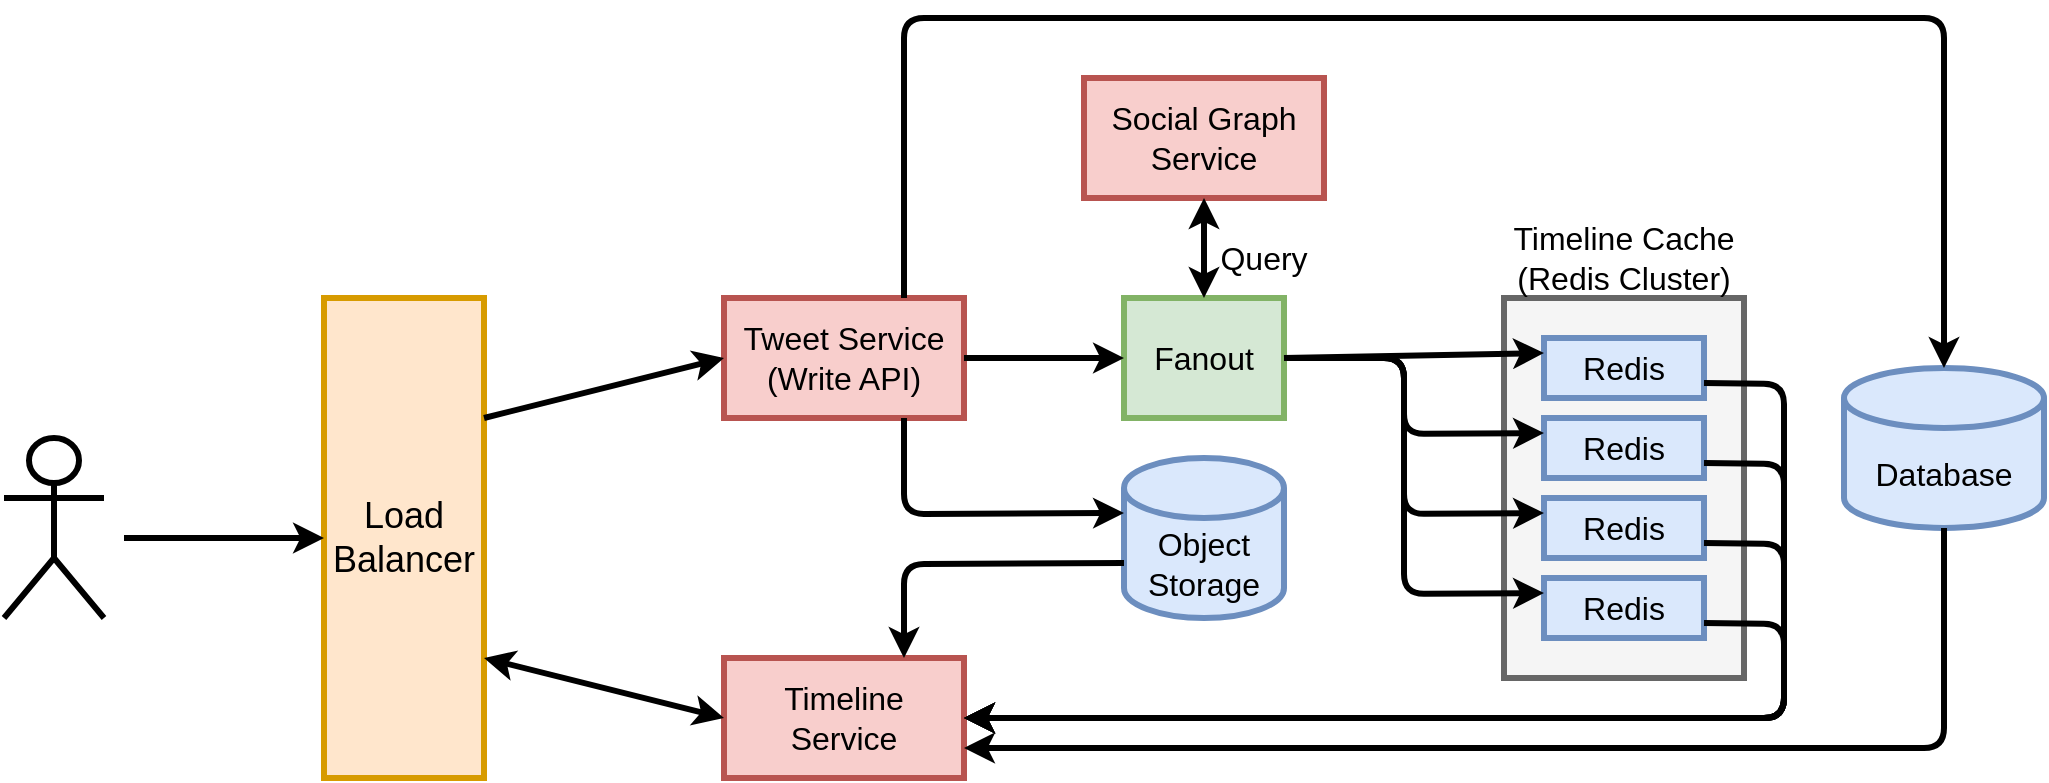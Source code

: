 <mxfile version="14.6.13" type="device"><diagram id="2qbqxRH9sDEraWD0_Xim" name="Page-1"><mxGraphModel dx="1554" dy="766" grid="1" gridSize="10" guides="1" tooltips="1" connect="1" arrows="1" fold="1" page="1" pageScale="1" pageWidth="1200" pageHeight="3020" math="0" shadow="0"><root><mxCell id="0"/><mxCell id="1" parent="0"/><mxCell id="Zk09Lwl9FKljF0cO2l1k-9" value="" style="rounded=0;whiteSpace=wrap;html=1;fontSize=16;strokeWidth=3;fillColor=#f5f5f5;strokeColor=#666666;fontColor=#333333;" vertex="1" parent="1"><mxGeometry x="870" y="200" width="120" height="190" as="geometry"/></mxCell><mxCell id="Zk09Lwl9FKljF0cO2l1k-7" value="Redis" style="rounded=0;whiteSpace=wrap;html=1;fontSize=16;strokeWidth=3;fillColor=#dae8fc;strokeColor=#6c8ebf;" vertex="1" parent="1"><mxGeometry x="890" y="300" width="80" height="30" as="geometry"/></mxCell><mxCell id="Zk09Lwl9FKljF0cO2l1k-6" value="Redis" style="rounded=0;whiteSpace=wrap;html=1;fontSize=16;strokeWidth=3;fillColor=#dae8fc;strokeColor=#6c8ebf;" vertex="1" parent="1"><mxGeometry x="890" y="260" width="80" height="30" as="geometry"/></mxCell><mxCell id="Zk09Lwl9FKljF0cO2l1k-1" value="&lt;font style=&quot;font-size: 18px&quot;&gt;Load&lt;br&gt;Balancer&lt;/font&gt;" style="rounded=0;whiteSpace=wrap;html=1;strokeWidth=3;fillColor=#ffe6cc;strokeColor=#d79b00;" vertex="1" parent="1"><mxGeometry x="280" y="200" width="80" height="240" as="geometry"/></mxCell><mxCell id="Zk09Lwl9FKljF0cO2l1k-2" value="Tweet Service&lt;br style=&quot;font-size: 16px;&quot;&gt;(Write API)" style="rounded=0;whiteSpace=wrap;html=1;strokeWidth=3;fillColor=#f8cecc;strokeColor=#b85450;fontSize=16;" vertex="1" parent="1"><mxGeometry x="480" y="200" width="120" height="60" as="geometry"/></mxCell><mxCell id="Zk09Lwl9FKljF0cO2l1k-3" value="Timeline&lt;br&gt;Service" style="rounded=0;whiteSpace=wrap;html=1;strokeWidth=3;fillColor=#f8cecc;strokeColor=#b85450;fontSize=16;" vertex="1" parent="1"><mxGeometry x="480" y="380" width="120" height="60" as="geometry"/></mxCell><mxCell id="Zk09Lwl9FKljF0cO2l1k-4" value="Fanout" style="rounded=0;whiteSpace=wrap;html=1;fontSize=16;strokeWidth=3;fillColor=#d5e8d4;strokeColor=#82b366;" vertex="1" parent="1"><mxGeometry x="680" y="200" width="80" height="60" as="geometry"/></mxCell><mxCell id="Zk09Lwl9FKljF0cO2l1k-5" value="Redis" style="rounded=0;whiteSpace=wrap;html=1;fontSize=16;strokeWidth=3;fillColor=#dae8fc;strokeColor=#6c8ebf;" vertex="1" parent="1"><mxGeometry x="890" y="220" width="80" height="30" as="geometry"/></mxCell><mxCell id="Zk09Lwl9FKljF0cO2l1k-8" value="Redis" style="rounded=0;whiteSpace=wrap;html=1;fontSize=16;strokeWidth=3;fillColor=#dae8fc;strokeColor=#6c8ebf;" vertex="1" parent="1"><mxGeometry x="890" y="340" width="80" height="30" as="geometry"/></mxCell><mxCell id="Zk09Lwl9FKljF0cO2l1k-10" value="Timeline Cache&lt;br&gt;(Redis Cluster)" style="text;html=1;strokeColor=none;fillColor=none;align=center;verticalAlign=middle;whiteSpace=wrap;rounded=0;fontSize=16;" vertex="1" parent="1"><mxGeometry x="870" y="160" width="120" height="40" as="geometry"/></mxCell><mxCell id="Zk09Lwl9FKljF0cO2l1k-11" value="" style="endArrow=classic;html=1;fontSize=16;strokeWidth=3;exitX=1;exitY=0.25;exitDx=0;exitDy=0;entryX=0;entryY=0.5;entryDx=0;entryDy=0;" edge="1" parent="1" source="Zk09Lwl9FKljF0cO2l1k-1" target="Zk09Lwl9FKljF0cO2l1k-2"><mxGeometry width="50" height="50" relative="1" as="geometry"><mxPoint x="570" y="390" as="sourcePoint"/><mxPoint x="620" y="340" as="targetPoint"/></mxGeometry></mxCell><mxCell id="Zk09Lwl9FKljF0cO2l1k-12" value="" style="endArrow=classic;html=1;fontSize=16;strokeWidth=3;exitX=1;exitY=0.75;exitDx=0;exitDy=0;entryX=0;entryY=0.5;entryDx=0;entryDy=0;startArrow=classic;startFill=1;" edge="1" parent="1" source="Zk09Lwl9FKljF0cO2l1k-1" target="Zk09Lwl9FKljF0cO2l1k-3"><mxGeometry width="50" height="50" relative="1" as="geometry"><mxPoint x="570" y="390" as="sourcePoint"/><mxPoint x="620" y="340" as="targetPoint"/></mxGeometry></mxCell><mxCell id="Zk09Lwl9FKljF0cO2l1k-13" value="" style="endArrow=classic;html=1;fontSize=16;strokeWidth=3;exitX=1;exitY=0.5;exitDx=0;exitDy=0;entryX=0;entryY=0.5;entryDx=0;entryDy=0;" edge="1" parent="1" source="Zk09Lwl9FKljF0cO2l1k-2" target="Zk09Lwl9FKljF0cO2l1k-4"><mxGeometry width="50" height="50" relative="1" as="geometry"><mxPoint x="570" y="390" as="sourcePoint"/><mxPoint x="620" y="340" as="targetPoint"/></mxGeometry></mxCell><mxCell id="Zk09Lwl9FKljF0cO2l1k-14" value="Social Graph&lt;br&gt;Service" style="rounded=0;whiteSpace=wrap;html=1;strokeWidth=3;fillColor=#f8cecc;strokeColor=#b85450;fontSize=16;" vertex="1" parent="1"><mxGeometry x="660" y="90" width="120" height="60" as="geometry"/></mxCell><mxCell id="Zk09Lwl9FKljF0cO2l1k-15" value="" style="endArrow=classic;startArrow=classic;html=1;fontSize=16;strokeWidth=3;entryX=0.5;entryY=1;entryDx=0;entryDy=0;exitX=0.5;exitY=0;exitDx=0;exitDy=0;" edge="1" parent="1" source="Zk09Lwl9FKljF0cO2l1k-4" target="Zk09Lwl9FKljF0cO2l1k-14"><mxGeometry width="50" height="50" relative="1" as="geometry"><mxPoint x="570" y="390" as="sourcePoint"/><mxPoint x="620" y="340" as="targetPoint"/></mxGeometry></mxCell><mxCell id="Zk09Lwl9FKljF0cO2l1k-16" value="Query" style="text;html=1;strokeColor=none;fillColor=none;align=center;verticalAlign=middle;whiteSpace=wrap;rounded=0;fontSize=16;" vertex="1" parent="1"><mxGeometry x="730" y="170" width="40" height="20" as="geometry"/></mxCell><mxCell id="Zk09Lwl9FKljF0cO2l1k-17" value="" style="endArrow=classic;html=1;fontSize=16;strokeWidth=3;entryX=0;entryY=0.25;entryDx=0;entryDy=0;" edge="1" parent="1" target="Zk09Lwl9FKljF0cO2l1k-5"><mxGeometry width="50" height="50" relative="1" as="geometry"><mxPoint x="760" y="230" as="sourcePoint"/><mxPoint x="620" y="340" as="targetPoint"/></mxGeometry></mxCell><mxCell id="Zk09Lwl9FKljF0cO2l1k-18" value="" style="endArrow=classic;html=1;fontSize=16;strokeWidth=3;exitX=1;exitY=0.5;exitDx=0;exitDy=0;entryX=0;entryY=0.25;entryDx=0;entryDy=0;" edge="1" parent="1" source="Zk09Lwl9FKljF0cO2l1k-4" target="Zk09Lwl9FKljF0cO2l1k-6"><mxGeometry width="50" height="50" relative="1" as="geometry"><mxPoint x="570" y="390" as="sourcePoint"/><mxPoint x="620" y="340" as="targetPoint"/><Array as="points"><mxPoint x="820" y="230"/><mxPoint x="820" y="268"/></Array></mxGeometry></mxCell><mxCell id="Zk09Lwl9FKljF0cO2l1k-19" value="" style="endArrow=classic;html=1;fontSize=16;strokeWidth=3;exitX=1;exitY=0.5;exitDx=0;exitDy=0;entryX=0;entryY=0.25;entryDx=0;entryDy=0;" edge="1" parent="1" source="Zk09Lwl9FKljF0cO2l1k-4" target="Zk09Lwl9FKljF0cO2l1k-7"><mxGeometry width="50" height="50" relative="1" as="geometry"><mxPoint x="570" y="390" as="sourcePoint"/><mxPoint x="940" y="340" as="targetPoint"/><Array as="points"><mxPoint x="820" y="230"/><mxPoint x="820" y="308"/></Array></mxGeometry></mxCell><mxCell id="Zk09Lwl9FKljF0cO2l1k-20" value="" style="endArrow=classic;html=1;fontSize=16;strokeWidth=3;entryX=0;entryY=0.25;entryDx=0;entryDy=0;exitX=1;exitY=0.5;exitDx=0;exitDy=0;" edge="1" parent="1" source="Zk09Lwl9FKljF0cO2l1k-4" target="Zk09Lwl9FKljF0cO2l1k-8"><mxGeometry width="50" height="50" relative="1" as="geometry"><mxPoint x="570" y="390" as="sourcePoint"/><mxPoint x="620" y="340" as="targetPoint"/><Array as="points"><mxPoint x="820" y="230"/><mxPoint x="820" y="348"/></Array></mxGeometry></mxCell><mxCell id="Zk09Lwl9FKljF0cO2l1k-21" value="" style="endArrow=classic;html=1;fontSize=16;strokeWidth=3;exitX=1;exitY=0.75;exitDx=0;exitDy=0;entryX=1;entryY=0.5;entryDx=0;entryDy=0;" edge="1" parent="1" source="Zk09Lwl9FKljF0cO2l1k-5" target="Zk09Lwl9FKljF0cO2l1k-3"><mxGeometry width="50" height="50" relative="1" as="geometry"><mxPoint x="570" y="390" as="sourcePoint"/><mxPoint x="620" y="340" as="targetPoint"/><Array as="points"><mxPoint x="1010" y="243"/><mxPoint x="1010" y="410"/><mxPoint x="840" y="410"/></Array></mxGeometry></mxCell><mxCell id="Zk09Lwl9FKljF0cO2l1k-22" value="" style="endArrow=classic;html=1;fontSize=16;strokeWidth=3;exitX=1;exitY=0.75;exitDx=0;exitDy=0;entryX=1;entryY=0.5;entryDx=0;entryDy=0;" edge="1" parent="1" source="Zk09Lwl9FKljF0cO2l1k-6" target="Zk09Lwl9FKljF0cO2l1k-3"><mxGeometry width="50" height="50" relative="1" as="geometry"><mxPoint x="570" y="390" as="sourcePoint"/><mxPoint x="620" y="340" as="targetPoint"/><Array as="points"><mxPoint x="1010" y="283"/><mxPoint x="1010" y="410"/><mxPoint x="840" y="410"/></Array></mxGeometry></mxCell><mxCell id="Zk09Lwl9FKljF0cO2l1k-23" value="" style="endArrow=classic;html=1;fontSize=16;strokeWidth=3;entryX=1;entryY=0.5;entryDx=0;entryDy=0;exitX=1;exitY=0.75;exitDx=0;exitDy=0;" edge="1" parent="1" source="Zk09Lwl9FKljF0cO2l1k-7" target="Zk09Lwl9FKljF0cO2l1k-3"><mxGeometry width="50" height="50" relative="1" as="geometry"><mxPoint x="570" y="390" as="sourcePoint"/><mxPoint x="620" y="340" as="targetPoint"/><Array as="points"><mxPoint x="1010" y="323"/><mxPoint x="1010" y="410"/><mxPoint x="840" y="410"/></Array></mxGeometry></mxCell><mxCell id="Zk09Lwl9FKljF0cO2l1k-24" value="" style="endArrow=classic;html=1;fontSize=16;strokeWidth=3;exitX=1;exitY=0.75;exitDx=0;exitDy=0;entryX=1;entryY=0.5;entryDx=0;entryDy=0;" edge="1" parent="1" source="Zk09Lwl9FKljF0cO2l1k-8" target="Zk09Lwl9FKljF0cO2l1k-3"><mxGeometry width="50" height="50" relative="1" as="geometry"><mxPoint x="570" y="390" as="sourcePoint"/><mxPoint x="620" y="340" as="targetPoint"/><Array as="points"><mxPoint x="1010" y="363"/><mxPoint x="1010" y="410"/><mxPoint x="840" y="410"/></Array></mxGeometry></mxCell><mxCell id="Zk09Lwl9FKljF0cO2l1k-25" value="Object&lt;br&gt;Storage" style="shape=cylinder3;whiteSpace=wrap;html=1;boundedLbl=1;backgroundOutline=1;size=15;fontSize=16;strokeWidth=3;fillColor=#dae8fc;strokeColor=#6c8ebf;" vertex="1" parent="1"><mxGeometry x="680" y="280" width="80" height="80" as="geometry"/></mxCell><mxCell id="Zk09Lwl9FKljF0cO2l1k-26" value="" style="endArrow=classic;html=1;fontSize=16;strokeWidth=3;exitX=0.75;exitY=1;exitDx=0;exitDy=0;entryX=0;entryY=0;entryDx=0;entryDy=27.5;entryPerimeter=0;" edge="1" parent="1" source="Zk09Lwl9FKljF0cO2l1k-2" target="Zk09Lwl9FKljF0cO2l1k-25"><mxGeometry width="50" height="50" relative="1" as="geometry"><mxPoint x="570" y="200" as="sourcePoint"/><mxPoint x="620" y="150" as="targetPoint"/><Array as="points"><mxPoint x="570" y="308"/></Array></mxGeometry></mxCell><mxCell id="Zk09Lwl9FKljF0cO2l1k-27" value="" style="endArrow=classic;html=1;fontSize=16;strokeWidth=3;exitX=0;exitY=0;exitDx=0;exitDy=52.5;exitPerimeter=0;entryX=0.75;entryY=0;entryDx=0;entryDy=0;" edge="1" parent="1" source="Zk09Lwl9FKljF0cO2l1k-25" target="Zk09Lwl9FKljF0cO2l1k-3"><mxGeometry width="50" height="50" relative="1" as="geometry"><mxPoint x="570" y="200" as="sourcePoint"/><mxPoint x="620" y="150" as="targetPoint"/><Array as="points"><mxPoint x="570" y="333"/></Array></mxGeometry></mxCell><mxCell id="Zk09Lwl9FKljF0cO2l1k-28" value="Database" style="shape=cylinder3;whiteSpace=wrap;html=1;boundedLbl=1;backgroundOutline=1;size=15;fontSize=16;strokeWidth=3;fillColor=#dae8fc;strokeColor=#6c8ebf;" vertex="1" parent="1"><mxGeometry x="1040" y="235" width="100" height="80" as="geometry"/></mxCell><mxCell id="Zk09Lwl9FKljF0cO2l1k-29" value="" style="endArrow=classic;html=1;fontSize=16;strokeWidth=3;exitX=0.75;exitY=0;exitDx=0;exitDy=0;entryX=0.5;entryY=0;entryDx=0;entryDy=0;entryPerimeter=0;" edge="1" parent="1" source="Zk09Lwl9FKljF0cO2l1k-2" target="Zk09Lwl9FKljF0cO2l1k-28"><mxGeometry width="50" height="50" relative="1" as="geometry"><mxPoint x="560" y="120" as="sourcePoint"/><mxPoint x="620" y="150" as="targetPoint"/><Array as="points"><mxPoint x="570" y="60"/><mxPoint x="1090" y="60"/></Array></mxGeometry></mxCell><mxCell id="Zk09Lwl9FKljF0cO2l1k-30" value="" style="endArrow=classic;html=1;fontSize=16;strokeWidth=3;exitX=0.5;exitY=1;exitDx=0;exitDy=0;exitPerimeter=0;entryX=1;entryY=0.75;entryDx=0;entryDy=0;" edge="1" parent="1" source="Zk09Lwl9FKljF0cO2l1k-28" target="Zk09Lwl9FKljF0cO2l1k-3"><mxGeometry width="50" height="50" relative="1" as="geometry"><mxPoint x="570" y="200" as="sourcePoint"/><mxPoint x="620" y="150" as="targetPoint"/><Array as="points"><mxPoint x="1090" y="425"/></Array></mxGeometry></mxCell><mxCell id="Zk09Lwl9FKljF0cO2l1k-31" value="" style="shape=umlActor;verticalLabelPosition=bottom;verticalAlign=top;html=1;outlineConnect=0;fontSize=16;strokeWidth=3;" vertex="1" parent="1"><mxGeometry x="120" y="270" width="50" height="90" as="geometry"/></mxCell><mxCell id="Zk09Lwl9FKljF0cO2l1k-32" value="" style="endArrow=classic;html=1;fontSize=16;strokeWidth=3;entryX=0;entryY=0.5;entryDx=0;entryDy=0;" edge="1" parent="1" target="Zk09Lwl9FKljF0cO2l1k-1"><mxGeometry width="50" height="50" relative="1" as="geometry"><mxPoint x="180" y="320" as="sourcePoint"/><mxPoint x="620" y="150" as="targetPoint"/></mxGeometry></mxCell></root></mxGraphModel></diagram></mxfile>